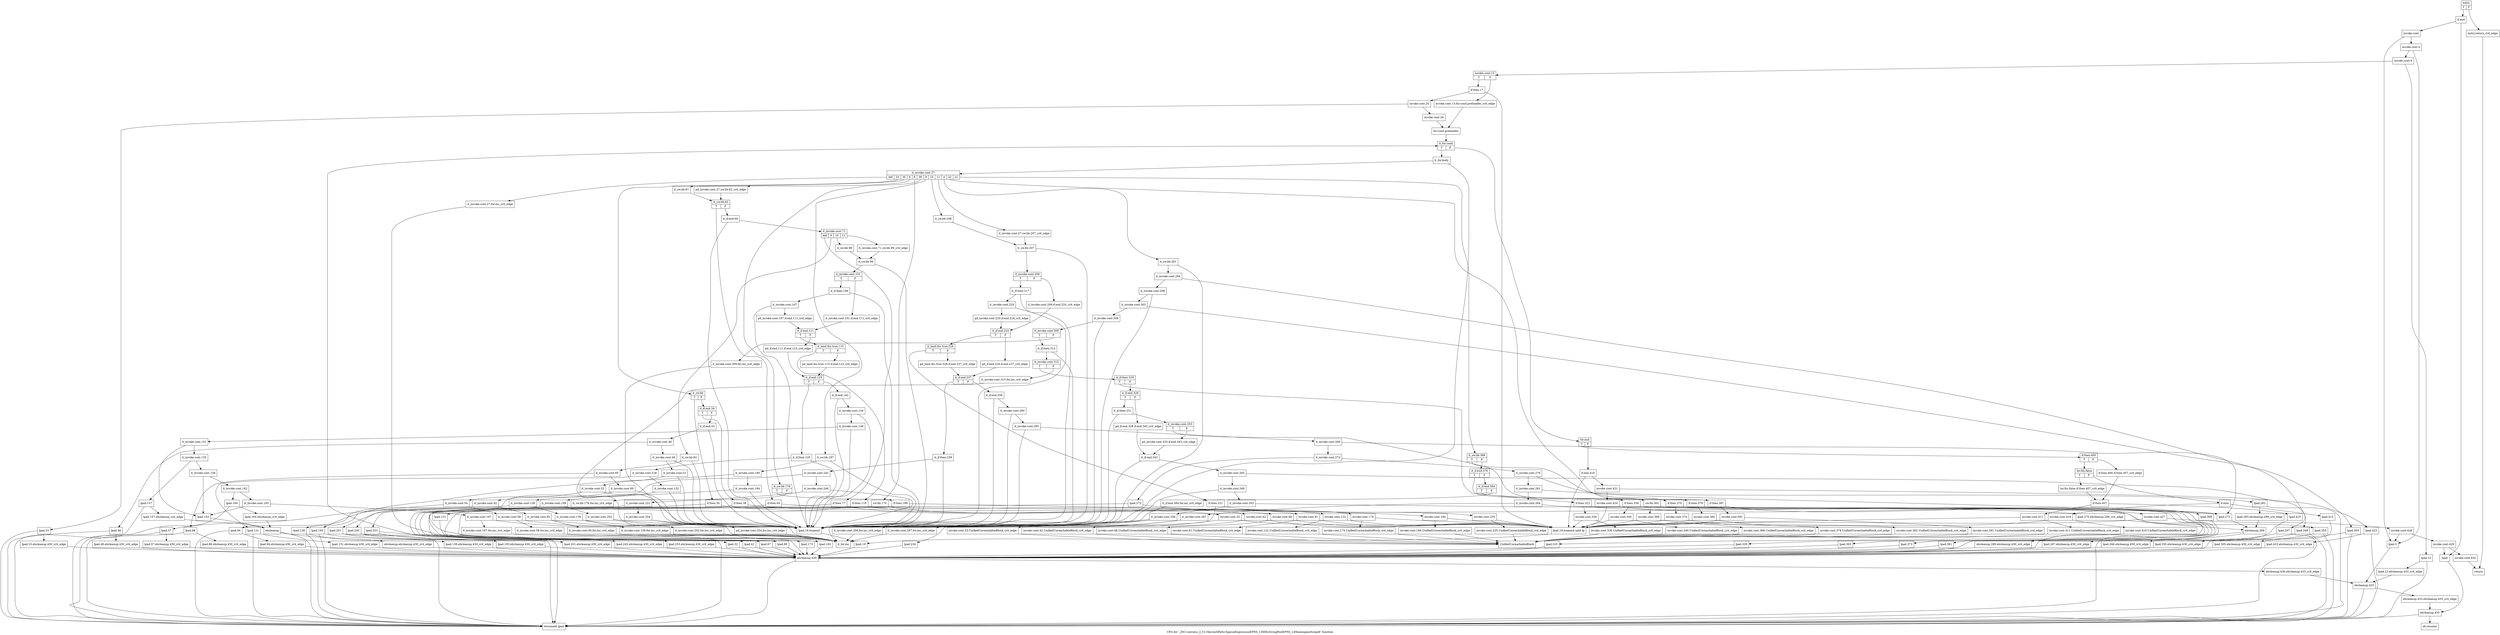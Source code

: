 digraph "CFG for '_ZN11xercesc_2_511XercesXPath15parseExpressionEPNS_13XMLStringPoolEPNS_14NamespaceScopeE' function" {
	label="CFG for '_ZN11xercesc_2_511XercesXPath15parseExpressionEPNS_13XMLStringPoolEPNS_14NamespaceScopeE' function";

	Node0x593aba0 [shape=record,label="{entry|{<s0>T|<s1>F}}"];
	Node0x593aba0:s0 -> Node0x593ac40;
	Node0x593aba0:s1 -> Node0x593abf0;
	Node0x593abf0 [shape=record,label="{entry.return_crit_edge}"];
	Node0x593abf0 -> Node0x593fbf0;
	Node0x593ac40 [shape=record,label="{if.end}"];
	Node0x593ac40 -> Node0x593ac90;
	Node0x593ac40 -> Node0x593af60;
	Node0x593ac90 [shape=record,label="{invoke.cont}"];
	Node0x593ac90 -> Node0x593ace0;
	Node0x593ac90 -> Node0x593afb0;
	Node0x593ace0 [shape=record,label="{invoke.cont.4}"];
	Node0x593ace0 -> Node0x593ad30;
	Node0x593ace0 -> Node0x593afb0;
	Node0x593ad30 [shape=record,label="{invoke.cont.9}"];
	Node0x593ad30 -> Node0x593ad80;
	Node0x593ad30 -> Node0x593b000;
	Node0x593ad80 [shape=record,label="{invoke.cont.13|{<s0>T|<s1>F}}"];
	Node0x593ad80:s0 -> Node0x593ae70;
	Node0x593ad80:s1 -> Node0x593add0;
	Node0x593add0 [shape=record,label="{invoke.cont.13.for.cond.preheader_crit_edge}"];
	Node0x593add0 -> Node0x593ae20;
	Node0x593ae20 [shape=record,label="{for.cond.preheader}"];
	Node0x593ae20 -> Node0x593b230;
	Node0x593ae70 [shape=record,label="{if.then.17}"];
	Node0x593ae70 -> Node0x593aec0;
	Node0x593ae70 -> Node0x593b0f0;
	Node0x593aec0 [shape=record,label="{invoke.cont.20}"];
	Node0x593aec0 -> Node0x593af10;
	Node0x593aec0 -> Node0x593b190;
	Node0x593af10 [shape=record,label="{invoke.cont.24}"];
	Node0x593af10 -> Node0x593ae20;
	Node0x593af60 [shape=record,label="{lpad}"];
	Node0x593af60 -> Node0x593fe20;
	Node0x593afb0 [shape=record,label="{lpad.3}"];
	Node0x593afb0 -> Node0x593fd80;
	Node0x593b000 [shape=record,label="{lpad.12}"];
	Node0x593b000 -> Node0x593b050;
	Node0x593b000 -> Node0x593fec0;
	Node0x593b050 [shape=record,label="{lpad.12.ehcleanup.433_crit_edge}"];
	Node0x593b050 -> Node0x593fd80;
	Node0x593b0a0 [shape=record,label="{lpad.19.loopexit}"];
	Node0x593b0a0 -> Node0x593b140;
	Node0x593b0f0 [shape=record,label="{lpad.19.loopexit.split-lp}"];
	Node0x593b0f0 -> Node0x593b140;
	Node0x593b140 [shape=record,label="{lpad.19}"];
	Node0x593b140 -> Node0x593fce0;
	Node0x593b190 [shape=record,label="{lpad.23}"];
	Node0x593b190 -> Node0x593b1e0;
	Node0x593b190 -> Node0x593fec0;
	Node0x593b1e0 [shape=record,label="{lpad.23.ehcleanup.430_crit_edge}"];
	Node0x593b1e0 -> Node0x593fce0;
	Node0x593b230 [shape=record,label="{it_for.cond|{<s0>T|<s1>F}}"];
	Node0x593b230:s0 -> Node0x593b280;
	Node0x593b230:s1 -> Node0x593f5b0;
	Node0x593b280 [shape=record,label="{it_for.body}"];
	Node0x593b280 -> Node0x593b2d0;
	Node0x593b280 -> Node0x593b0a0;
	Node0x593b2d0 [shape=record,label="{it_invoke.cont.27|{<s0>def|<s1>23|<s2>35|<s3>6|<s4>8|<s5>36|<s6>9|<s7>10|<s8>11|<s9>4|<s10>22|<s11>21}}"];
	Node0x593b2d0:s0 -> Node0x593b3c0;
	Node0x593b2d0:s1 -> Node0x593b410;
	Node0x593b2d0:s2 -> Node0x593baf0;
	Node0x593b2d0:s3 -> Node0x593b370;
	Node0x593b2d0:s4 -> Node0x593cf90;
	Node0x593b2d0:s5 -> Node0x593d0d0;
	Node0x593b2d0:s6 -> Node0x593d2b0;
	Node0x593b2d0:s7 -> Node0x593d5d0;
	Node0x593b2d0:s8 -> Node0x593b320;
	Node0x593b2d0:s9 -> Node0x593e340;
	Node0x593b2d0:s10 -> Node0x593ef20;
	Node0x593b2d0:s11 -> Node0x593f060;
	Node0x593b320 [shape=record,label="{it_invoke.cont.27.sw.bb.207_crit_edge}"];
	Node0x593b320 -> Node0x593d620;
	Node0x593b370 [shape=record,label="{pd_invoke.cont.27.sw.bb.62_crit_edge}"];
	Node0x593b370 -> Node0x593bb40;
	Node0x593b3c0 [shape=record,label="{it_invoke.cont.27.for.inc_crit_edge}"];
	Node0x593b3c0 -> Node0x593f560;
	Node0x593b410 [shape=record,label="{it_sw.bb|{<s0>T|<s1>F}}"];
	Node0x593b410:s0 -> Node0x593b460;
	Node0x593b410:s1 -> Node0x593b5a0;
	Node0x593b460 [shape=record,label="{if.then.30}"];
	Node0x593b460 -> Node0x593b4b0;
	Node0x593b460 -> Node0x593b550;
	Node0x593b4b0 [shape=record,label="{invoke.cont.33}"];
	Node0x593b4b0 -> Node0x593b500;
	Node0x593b4b0 -> Node0x593b0f0;
	Node0x593b500 [shape=record,label="{invoke.cont.33.UnifiedUnreachableBlock_crit_edge}"];
	Node0x593b500 -> Node0x593ff10;
	Node0x593b550 [shape=record,label="{lpad.32}"];
	Node0x593b550 -> Node0x593fce0;
	Node0x593b5a0 [shape=record,label="{it_if.end.34|{<s0>T|<s1>F}}"];
	Node0x593b5a0:s0 -> Node0x593b5f0;
	Node0x593b5a0:s1 -> Node0x593b730;
	Node0x593b5f0 [shape=record,label="{if.then.38}"];
	Node0x593b5f0 -> Node0x593b640;
	Node0x593b5f0 -> Node0x593b6e0;
	Node0x593b640 [shape=record,label="{invoke.cont.42}"];
	Node0x593b640 -> Node0x593b690;
	Node0x593b640 -> Node0x593b0f0;
	Node0x593b690 [shape=record,label="{invoke.cont.42.UnifiedUnreachableBlock_crit_edge}"];
	Node0x593b690 -> Node0x593ff10;
	Node0x593b6e0 [shape=record,label="{lpad.41}"];
	Node0x593b6e0 -> Node0x593fce0;
	Node0x593b730 [shape=record,label="{it_if.end.43}"];
	Node0x593b730 -> Node0x593b780;
	Node0x593b730 -> Node0x593b0a0;
	Node0x593b780 [shape=record,label="{it_invoke.cont.46}"];
	Node0x593b780 -> Node0x593b7d0;
	Node0x593b780 -> Node0x593b9b0;
	Node0x593b7d0 [shape=record,label="{it_invoke.cont.49}"];
	Node0x593b7d0 -> Node0x593b820;
	Node0x593b7d0 -> Node0x593b0a0;
	Node0x593b820 [shape=record,label="{it_invoke.cont.51}"];
	Node0x593b820 -> Node0x593b870;
	Node0x593b820 -> Node0x593b0a0;
	Node0x593b870 [shape=record,label="{it_invoke.cont.52}"];
	Node0x593b870 -> Node0x593b8c0;
	Node0x593b870 -> Node0x593b0a0;
	Node0x593b8c0 [shape=record,label="{it_invoke.cont.54}"];
	Node0x593b8c0 -> Node0x593b910;
	Node0x593b8c0 -> Node0x593ba50;
	Node0x593b910 [shape=record,label="{it_invoke.cont.58}"];
	Node0x593b910 -> Node0x593b960;
	Node0x593b910 -> Node0x593b0a0;
	Node0x593b960 [shape=record,label="{it_invoke.cont.58.for.inc_crit_edge}"];
	Node0x593b960 -> Node0x593f560;
	Node0x593b9b0 [shape=record,label="{lpad.48}"];
	Node0x593b9b0 -> Node0x593ba00;
	Node0x593b9b0 -> Node0x593fec0;
	Node0x593ba00 [shape=record,label="{lpad.48.ehcleanup.430_crit_edge}"];
	Node0x593ba00 -> Node0x593fce0;
	Node0x593ba50 [shape=record,label="{lpad.57}"];
	Node0x593ba50 -> Node0x593baa0;
	Node0x593ba50 -> Node0x593fec0;
	Node0x593baa0 [shape=record,label="{lpad.57.ehcleanup.430_crit_edge}"];
	Node0x593baa0 -> Node0x593fce0;
	Node0x593baf0 [shape=record,label="{it_sw.bb.61}"];
	Node0x593baf0 -> Node0x593bb40;
	Node0x593bb40 [shape=record,label="{it_sw.bb.62|{<s0>T|<s1>F}}"];
	Node0x593bb40:s0 -> Node0x593bb90;
	Node0x593bb40:s1 -> Node0x593bcd0;
	Node0x593bb90 [shape=record,label="{if.then.64}"];
	Node0x593bb90 -> Node0x593bbe0;
	Node0x593bb90 -> Node0x593bc80;
	Node0x593bbe0 [shape=record,label="{invoke.cont.68}"];
	Node0x593bbe0 -> Node0x593bc30;
	Node0x593bbe0 -> Node0x593b0f0;
	Node0x593bc30 [shape=record,label="{invoke.cont.68.UnifiedUnreachableBlock_crit_edge}"];
	Node0x593bc30 -> Node0x593ff10;
	Node0x593bc80 [shape=record,label="{lpad.67}"];
	Node0x593bc80 -> Node0x593fce0;
	Node0x593bcd0 [shape=record,label="{it_if.end.69}"];
	Node0x593bcd0 -> Node0x593bd20;
	Node0x593bcd0 -> Node0x593b0a0;
	Node0x593bd20 [shape=record,label="{it_invoke.cont.71|{<s0>def|<s1>9|<s2>10|<s3>11}}"];
	Node0x593bd20:s0 -> Node0x593bdc0;
	Node0x593bd20:s1 -> Node0x593bf00;
	Node0x593bd20:s2 -> Node0x593c220;
	Node0x593bd20:s3 -> Node0x593bd70;
	Node0x593bd70 [shape=record,label="{it_invoke.cont.71.sw.bb.99_crit_edge}"];
	Node0x593bd70 -> Node0x593c270;
	Node0x593bdc0 [shape=record,label="{if.then.77}"];
	Node0x593bdc0 -> Node0x593be10;
	Node0x593bdc0 -> Node0x593beb0;
	Node0x593be10 [shape=record,label="{invoke.cont.81}"];
	Node0x593be10 -> Node0x593be60;
	Node0x593be10 -> Node0x593b0f0;
	Node0x593be60 [shape=record,label="{invoke.cont.81.UnifiedUnreachableBlock_crit_edge}"];
	Node0x593be60 -> Node0x593ff10;
	Node0x593beb0 [shape=record,label="{lpad.80}"];
	Node0x593beb0 -> Node0x593fce0;
	Node0x593bf00 [shape=record,label="{it_sw.bb.83}"];
	Node0x593bf00 -> Node0x593bf50;
	Node0x593bf00 -> Node0x593b0a0;
	Node0x593bf50 [shape=record,label="{it_invoke.cont.85}"];
	Node0x593bf50 -> Node0x593bfa0;
	Node0x593bf50 -> Node0x593c0e0;
	Node0x593bfa0 [shape=record,label="{it_invoke.cont.89}"];
	Node0x593bfa0 -> Node0x593bff0;
	Node0x593bfa0 -> Node0x593b0a0;
	Node0x593bff0 [shape=record,label="{it_invoke.cont.92}"];
	Node0x593bff0 -> Node0x593c040;
	Node0x593bff0 -> Node0x593c180;
	Node0x593c040 [shape=record,label="{it_invoke.cont.95}"];
	Node0x593c040 -> Node0x593c090;
	Node0x593c040 -> Node0x593b0a0;
	Node0x593c090 [shape=record,label="{it_invoke.cont.95.for.inc_crit_edge}"];
	Node0x593c090 -> Node0x593f560;
	Node0x593c0e0 [shape=record,label="{lpad.88}"];
	Node0x593c0e0 -> Node0x593c130;
	Node0x593c0e0 -> Node0x593fec0;
	Node0x593c130 [shape=record,label="{lpad.88.ehcleanup.430_crit_edge}"];
	Node0x593c130 -> Node0x593fce0;
	Node0x593c180 [shape=record,label="{lpad.94}"];
	Node0x593c180 -> Node0x593c1d0;
	Node0x593c180 -> Node0x593fec0;
	Node0x593c1d0 [shape=record,label="{lpad.94.ehcleanup.430_crit_edge}"];
	Node0x593c1d0 -> Node0x593fce0;
	Node0x593c220 [shape=record,label="{it_sw.bb.98}"];
	Node0x593c220 -> Node0x593c270;
	Node0x593c270 [shape=record,label="{it_sw.bb.99}"];
	Node0x593c270 -> Node0x593c2c0;
	Node0x593c270 -> Node0x593b0a0;
	Node0x593c2c0 [shape=record,label="{it_invoke.cont.101|{<s0>T|<s1>F}}"];
	Node0x593c2c0:s0 -> Node0x593c360;
	Node0x593c2c0:s1 -> Node0x593c310;
	Node0x593c310 [shape=record,label="{it_invoke.cont.101.if.end.111_crit_edge}"];
	Node0x593c310 -> Node0x593c450;
	Node0x593c360 [shape=record,label="{it_if.then.106}"];
	Node0x593c360 -> Node0x593c3b0;
	Node0x593c360 -> Node0x593b0a0;
	Node0x593c3b0 [shape=record,label="{it_invoke.cont.107}"];
	Node0x593c3b0 -> Node0x593c400;
	Node0x593c3b0 -> Node0x593b0a0;
	Node0x593c400 [shape=record,label="{pd_invoke.cont.107.if.end.111_crit_edge}"];
	Node0x593c400 -> Node0x593c450;
	Node0x593c450 [shape=record,label="{it_if.end.111|{<s0>T|<s1>F}}"];
	Node0x593c450:s0 -> Node0x593c4f0;
	Node0x593c450:s1 -> Node0x593c4a0;
	Node0x593c4a0 [shape=record,label="{pd_if.end.111.if.end.123_crit_edge}"];
	Node0x593c4a0 -> Node0x593c6d0;
	Node0x593c4f0 [shape=record,label="{it_land.lhs.true.115|{<s0>T|<s1>F}}"];
	Node0x593c4f0:s0 -> Node0x593c590;
	Node0x593c4f0:s1 -> Node0x593c540;
	Node0x593c540 [shape=record,label="{pd_land.lhs.true.115.if.end.123_crit_edge}"];
	Node0x593c540 -> Node0x593c6d0;
	Node0x593c590 [shape=record,label="{if.then.118}"];
	Node0x593c590 -> Node0x593c5e0;
	Node0x593c590 -> Node0x593c680;
	Node0x593c5e0 [shape=record,label="{invoke.cont.122}"];
	Node0x593c5e0 -> Node0x593c630;
	Node0x593c5e0 -> Node0x593b0f0;
	Node0x593c630 [shape=record,label="{invoke.cont.122.UnifiedUnreachableBlock_crit_edge}"];
	Node0x593c630 -> Node0x593ff10;
	Node0x593c680 [shape=record,label="{lpad.121}"];
	Node0x593c680 -> Node0x593fce0;
	Node0x593c6d0 [shape=record,label="{it_if.end.123|{<s0>T|<s1>F}}"];
	Node0x593c6d0:s0 -> Node0x593c720;
	Node0x593c6d0:s1 -> Node0x593ca40;
	Node0x593c720 [shape=record,label="{it_if.then.125}"];
	Node0x593c720 -> Node0x593c770;
	Node0x593c720 -> Node0x593b0a0;
	Node0x593c770 [shape=record,label="{it_invoke.cont.128}"];
	Node0x593c770 -> Node0x593c7c0;
	Node0x593c770 -> Node0x593c900;
	Node0x593c7c0 [shape=record,label="{it_invoke.cont.132}"];
	Node0x593c7c0 -> Node0x593c810;
	Node0x593c7c0 -> Node0x593b0a0;
	Node0x593c810 [shape=record,label="{it_invoke.cont.136}"];
	Node0x593c810 -> Node0x593c860;
	Node0x593c810 -> Node0x593c9a0;
	Node0x593c860 [shape=record,label="{it_invoke.cont.139}"];
	Node0x593c860 -> Node0x593c8b0;
	Node0x593c860 -> Node0x593b0a0;
	Node0x593c8b0 [shape=record,label="{it_invoke.cont.139.for.inc_crit_edge}"];
	Node0x593c8b0 -> Node0x593f560;
	Node0x593c900 [shape=record,label="{lpad.131}"];
	Node0x593c900 -> Node0x593c950;
	Node0x593c900 -> Node0x593fec0;
	Node0x593c950 [shape=record,label="{lpad.131.ehcleanup.430_crit_edge}"];
	Node0x593c950 -> Node0x593fce0;
	Node0x593c9a0 [shape=record,label="{lpad.138}"];
	Node0x593c9a0 -> Node0x593c9f0;
	Node0x593c9a0 -> Node0x593fec0;
	Node0x593c9f0 [shape=record,label="{lpad.138.ehcleanup.430_crit_edge}"];
	Node0x593c9f0 -> Node0x593fce0;
	Node0x593ca40 [shape=record,label="{it_if.end.142}"];
	Node0x593ca40 -> Node0x593ca90;
	Node0x593ca40 -> Node0x593b0a0;
	Node0x593ca90 [shape=record,label="{it_invoke.cont.144}"];
	Node0x593ca90 -> Node0x593cae0;
	Node0x593ca90 -> Node0x593b0a0;
	Node0x593cae0 [shape=record,label="{it_invoke.cont.148}"];
	Node0x593cae0 -> Node0x593cb30;
	Node0x593cae0 -> Node0x593b0a0;
	Node0x593cb30 [shape=record,label="{it_invoke.cont.151}"];
	Node0x593cb30 -> Node0x593cb80;
	Node0x593cb30 -> Node0x593cd60;
	Node0x593cb80 [shape=record,label="{it_invoke.cont.155}"];
	Node0x593cb80 -> Node0x593cbd0;
	Node0x593cb80 -> Node0x593cdb0;
	Node0x593cbd0 [shape=record,label="{it_invoke.cont.158}"];
	Node0x593cbd0 -> Node0x593cc20;
	Node0x593cbd0 -> Node0x593cd60;
	Node0x593cc20 [shape=record,label="{it_invoke.cont.162}"];
	Node0x593cc20 -> Node0x593cc70;
	Node0x593cc20 -> Node0x593ce50;
	Node0x593cc70 [shape=record,label="{it_invoke.cont.165}"];
	Node0x593cc70 -> Node0x593ccc0;
	Node0x593cc70 -> Node0x593cd60;
	Node0x593ccc0 [shape=record,label="{it_invoke.cont.167}"];
	Node0x593ccc0 -> Node0x593cd10;
	Node0x593ccc0 -> Node0x593b0a0;
	Node0x593cd10 [shape=record,label="{it_invoke.cont.167.for.inc_crit_edge}"];
	Node0x593cd10 -> Node0x593f560;
	Node0x593cd60 [shape=record,label="{lpad.154}"];
	Node0x593cd60 -> Node0x593cef0;
	Node0x593cdb0 [shape=record,label="{lpad.157}"];
	Node0x593cdb0 -> Node0x593ce00;
	Node0x593cdb0 -> Node0x593fec0;
	Node0x593ce00 [shape=record,label="{lpad.157.ehcleanup_crit_edge}"];
	Node0x593ce00 -> Node0x593cef0;
	Node0x593ce50 [shape=record,label="{lpad.164}"];
	Node0x593ce50 -> Node0x593cea0;
	Node0x593ce50 -> Node0x593fec0;
	Node0x593cea0 [shape=record,label="{lpad.164.ehcleanup_crit_edge}"];
	Node0x593cea0 -> Node0x593cef0;
	Node0x593cef0 [shape=record,label="{ehcleanup}"];
	Node0x593cef0 -> Node0x593cf40;
	Node0x593cef0 -> Node0x593fec0;
	Node0x593cf40 [shape=record,label="{ehcleanup.ehcleanup.430_crit_edge}"];
	Node0x593cf40 -> Node0x593fce0;
	Node0x593cf90 [shape=record,label="{sw.bb.170}"];
	Node0x593cf90 -> Node0x593cfe0;
	Node0x593cf90 -> Node0x593d080;
	Node0x593cfe0 [shape=record,label="{invoke.cont.174}"];
	Node0x593cfe0 -> Node0x593d030;
	Node0x593cfe0 -> Node0x593b0f0;
	Node0x593d030 [shape=record,label="{invoke.cont.174.UnifiedUnreachableBlock_crit_edge}"];
	Node0x593d030 -> Node0x593ff10;
	Node0x593d080 [shape=record,label="{lpad.173}"];
	Node0x593d080 -> Node0x593fce0;
	Node0x593d0d0 [shape=record,label="{it_sw.bb.176|{<s0>T|<s1>F}}"];
	Node0x593d0d0:s0 -> Node0x593d170;
	Node0x593d0d0:s1 -> Node0x593d120;
	Node0x593d120 [shape=record,label="{it_sw.bb.176.for.inc_crit_edge}"];
	Node0x593d120 -> Node0x593f560;
	Node0x593d170 [shape=record,label="{if.then.180}"];
	Node0x593d170 -> Node0x593d1c0;
	Node0x593d170 -> Node0x593d260;
	Node0x593d1c0 [shape=record,label="{invoke.cont.184}"];
	Node0x593d1c0 -> Node0x593d210;
	Node0x593d1c0 -> Node0x593b0f0;
	Node0x593d210 [shape=record,label="{invoke.cont.184.UnifiedUnreachableBlock_crit_edge}"];
	Node0x593d210 -> Node0x593ff10;
	Node0x593d260 [shape=record,label="{lpad.183}"];
	Node0x593d260 -> Node0x593fce0;
	Node0x593d2b0 [shape=record,label="{it_sw.bb.187}"];
	Node0x593d2b0 -> Node0x593d300;
	Node0x593d2b0 -> Node0x593b0a0;
	Node0x593d300 [shape=record,label="{it_invoke.cont.190}"];
	Node0x593d300 -> Node0x593d350;
	Node0x593d300 -> Node0x593d490;
	Node0x593d350 [shape=record,label="{it_invoke.cont.194}"];
	Node0x593d350 -> Node0x593d3a0;
	Node0x593d350 -> Node0x593b0a0;
	Node0x593d3a0 [shape=record,label="{it_invoke.cont.199}"];
	Node0x593d3a0 -> Node0x593d3f0;
	Node0x593d3a0 -> Node0x593d530;
	Node0x593d3f0 [shape=record,label="{it_invoke.cont.202}"];
	Node0x593d3f0 -> Node0x593d440;
	Node0x593d3f0 -> Node0x593b0a0;
	Node0x593d440 [shape=record,label="{it_invoke.cont.202.for.inc_crit_edge}"];
	Node0x593d440 -> Node0x593f560;
	Node0x593d490 [shape=record,label="{lpad.193}"];
	Node0x593d490 -> Node0x593d4e0;
	Node0x593d490 -> Node0x593fec0;
	Node0x593d4e0 [shape=record,label="{lpad.193.ehcleanup.430_crit_edge}"];
	Node0x593d4e0 -> Node0x593fce0;
	Node0x593d530 [shape=record,label="{lpad.201}"];
	Node0x593d530 -> Node0x593d580;
	Node0x593d530 -> Node0x593fec0;
	Node0x593d580 [shape=record,label="{lpad.201.ehcleanup.430_crit_edge}"];
	Node0x593d580 -> Node0x593fce0;
	Node0x593d5d0 [shape=record,label="{it_sw.bb.206}"];
	Node0x593d5d0 -> Node0x593d620;
	Node0x593d620 [shape=record,label="{it_sw.bb.207}"];
	Node0x593d620 -> Node0x593d670;
	Node0x593d620 -> Node0x593b0a0;
	Node0x593d670 [shape=record,label="{it_invoke.cont.209|{<s0>T|<s1>F}}"];
	Node0x593d670:s0 -> Node0x593d710;
	Node0x593d670:s1 -> Node0x593d6c0;
	Node0x593d6c0 [shape=record,label="{it_invoke.cont.209.if.end.224_crit_edge}"];
	Node0x593d6c0 -> Node0x593d800;
	Node0x593d710 [shape=record,label="{it_if.then.217}"];
	Node0x593d710 -> Node0x593d760;
	Node0x593d710 -> Node0x593b0a0;
	Node0x593d760 [shape=record,label="{it_invoke.cont.220}"];
	Node0x593d760 -> Node0x593d7b0;
	Node0x593d760 -> Node0x593b0a0;
	Node0x593d7b0 [shape=record,label="{pd_invoke.cont.220.if.end.224_crit_edge}"];
	Node0x593d7b0 -> Node0x593d800;
	Node0x593d800 [shape=record,label="{it_if.end.224|{<s0>T|<s1>F}}"];
	Node0x593d800:s0 -> Node0x593d8a0;
	Node0x593d800:s1 -> Node0x593d850;
	Node0x593d850 [shape=record,label="{pd_if.end.224.if.end.237_crit_edge}"];
	Node0x593d850 -> Node0x593da80;
	Node0x593d8a0 [shape=record,label="{it_land.lhs.true.228|{<s0>T|<s1>F}}"];
	Node0x593d8a0:s0 -> Node0x593d940;
	Node0x593d8a0:s1 -> Node0x593d8f0;
	Node0x593d8f0 [shape=record,label="{pd_land.lhs.true.228.if.end.237_crit_edge}"];
	Node0x593d8f0 -> Node0x593da80;
	Node0x593d940 [shape=record,label="{if.then.231}"];
	Node0x593d940 -> Node0x593d990;
	Node0x593d940 -> Node0x593da30;
	Node0x593d990 [shape=record,label="{invoke.cont.235}"];
	Node0x593d990 -> Node0x593d9e0;
	Node0x593d990 -> Node0x593b0f0;
	Node0x593d9e0 [shape=record,label="{invoke.cont.235.UnifiedUnreachableBlock_crit_edge}"];
	Node0x593d9e0 -> Node0x593ff10;
	Node0x593da30 [shape=record,label="{lpad.234}"];
	Node0x593da30 -> Node0x593fce0;
	Node0x593da80 [shape=record,label="{it_if.end.237|{<s0>T|<s1>F}}"];
	Node0x593da80:s0 -> Node0x593dad0;
	Node0x593da80:s1 -> Node0x593ddf0;
	Node0x593dad0 [shape=record,label="{it_if.then.239}"];
	Node0x593dad0 -> Node0x593db20;
	Node0x593dad0 -> Node0x593b0a0;
	Node0x593db20 [shape=record,label="{it_invoke.cont.242}"];
	Node0x593db20 -> Node0x593db70;
	Node0x593db20 -> Node0x593dcb0;
	Node0x593db70 [shape=record,label="{it_invoke.cont.246}"];
	Node0x593db70 -> Node0x593dbc0;
	Node0x593db70 -> Node0x593b0a0;
	Node0x593dbc0 [shape=record,label="{it_invoke.cont.251}"];
	Node0x593dbc0 -> Node0x593dc10;
	Node0x593dbc0 -> Node0x593dd50;
	Node0x593dc10 [shape=record,label="{it_invoke.cont.254}"];
	Node0x593dc10 -> Node0x593dc60;
	Node0x593dc10 -> Node0x593b0a0;
	Node0x593dc60 [shape=record,label="{pd_invoke.cont.254.for.inc_crit_edge}"];
	Node0x593dc60 -> Node0x593f560;
	Node0x593dcb0 [shape=record,label="{lpad.245}"];
	Node0x593dcb0 -> Node0x593dd00;
	Node0x593dcb0 -> Node0x593fec0;
	Node0x593dd00 [shape=record,label="{lpad.245.ehcleanup.430_crit_edge}"];
	Node0x593dd00 -> Node0x593fce0;
	Node0x593dd50 [shape=record,label="{lpad.253}"];
	Node0x593dd50 -> Node0x593dda0;
	Node0x593dd50 -> Node0x593fec0;
	Node0x593dda0 [shape=record,label="{lpad.253.ehcleanup.430_crit_edge}"];
	Node0x593dda0 -> Node0x593fce0;
	Node0x593ddf0 [shape=record,label="{it_if.end.258}"];
	Node0x593ddf0 -> Node0x593de40;
	Node0x593ddf0 -> Node0x593b0a0;
	Node0x593de40 [shape=record,label="{it_invoke.cont.260}"];
	Node0x593de40 -> Node0x593de90;
	Node0x593de40 -> Node0x593b0a0;
	Node0x593de90 [shape=record,label="{it_invoke.cont.265}"];
	Node0x593de90 -> Node0x593dee0;
	Node0x593de90 -> Node0x593b0a0;
	Node0x593dee0 [shape=record,label="{it_invoke.cont.269}"];
	Node0x593dee0 -> Node0x593df30;
	Node0x593dee0 -> Node0x593e110;
	Node0x593df30 [shape=record,label="{it_invoke.cont.273}"];
	Node0x593df30 -> Node0x593df80;
	Node0x593df30 -> Node0x593e160;
	Node0x593df80 [shape=record,label="{it_invoke.cont.276}"];
	Node0x593df80 -> Node0x593dfd0;
	Node0x593df80 -> Node0x593e110;
	Node0x593dfd0 [shape=record,label="{it_invoke.cont.281}"];
	Node0x593dfd0 -> Node0x593e020;
	Node0x593dfd0 -> Node0x593e200;
	Node0x593e020 [shape=record,label="{it_invoke.cont.284}"];
	Node0x593e020 -> Node0x593e070;
	Node0x593e020 -> Node0x593e110;
	Node0x593e070 [shape=record,label="{it_invoke.cont.287}"];
	Node0x593e070 -> Node0x593e0c0;
	Node0x593e070 -> Node0x593b0a0;
	Node0x593e0c0 [shape=record,label="{it_invoke.cont.287.for.inc_crit_edge}"];
	Node0x593e0c0 -> Node0x593f560;
	Node0x593e110 [shape=record,label="{lpad.272}"];
	Node0x593e110 -> Node0x593e2a0;
	Node0x593e160 [shape=record,label="{lpad.275}"];
	Node0x593e160 -> Node0x593e1b0;
	Node0x593e160 -> Node0x593fec0;
	Node0x593e1b0 [shape=record,label="{lpad.275.ehcleanup.289_crit_edge}"];
	Node0x593e1b0 -> Node0x593e2a0;
	Node0x593e200 [shape=record,label="{lpad.283}"];
	Node0x593e200 -> Node0x593e250;
	Node0x593e200 -> Node0x593fec0;
	Node0x593e250 [shape=record,label="{lpad.283.ehcleanup.289_crit_edge}"];
	Node0x593e250 -> Node0x593e2a0;
	Node0x593e2a0 [shape=record,label="{ehcleanup.289}"];
	Node0x593e2a0 -> Node0x593e2f0;
	Node0x593e2a0 -> Node0x593fec0;
	Node0x593e2f0 [shape=record,label="{ehcleanup.289.ehcleanup.430_crit_edge}"];
	Node0x593e2f0 -> Node0x593fce0;
	Node0x593e340 [shape=record,label="{it_sw.bb.291}"];
	Node0x593e340 -> Node0x593e390;
	Node0x593e340 -> Node0x593b0a0;
	Node0x593e390 [shape=record,label="{it_invoke.cont.294}"];
	Node0x593e390 -> Node0x593e3e0;
	Node0x593e390 -> Node0x593e7a0;
	Node0x593e3e0 [shape=record,label="{it_invoke.cont.298}"];
	Node0x593e3e0 -> Node0x593e430;
	Node0x593e3e0 -> Node0x593b0a0;
	Node0x593e430 [shape=record,label="{it_invoke.cont.303}"];
	Node0x593e430 -> Node0x593e480;
	Node0x593e430 -> Node0x593e840;
	Node0x593e480 [shape=record,label="{it_invoke.cont.306}"];
	Node0x593e480 -> Node0x593e4d0;
	Node0x593e480 -> Node0x593b0a0;
	Node0x593e4d0 [shape=record,label="{it_invoke.cont.309|{<s0>T|<s1>F}}"];
	Node0x593e4d0:s0 -> Node0x593e570;
	Node0x593e4d0:s1 -> Node0x593e520;
	Node0x593e520 [shape=record,label="{it_invoke.cont.309.for.inc_crit_edge}"];
	Node0x593e520 -> Node0x593f560;
	Node0x593e570 [shape=record,label="{it_if.then.313}"];
	Node0x593e570 -> Node0x593e5c0;
	Node0x593e570 -> Node0x593b0a0;
	Node0x593e5c0 [shape=record,label="{it_invoke.cont.315|{<s0>T|<s1>F}}"];
	Node0x593e5c0:s0 -> Node0x593e660;
	Node0x593e5c0:s1 -> Node0x593e610;
	Node0x593e610 [shape=record,label="{it_invoke.cont.315.for.inc_crit_edge}"];
	Node0x593e610 -> Node0x593f560;
	Node0x593e660 [shape=record,label="{it_if.then.318|{<s0>T|<s1>F}}"];
	Node0x593e660:s0 -> Node0x593e6b0;
	Node0x593e660:s1 -> Node0x593e930;
	Node0x593e6b0 [shape=record,label="{if.then.322}"];
	Node0x593e6b0 -> Node0x593e700;
	Node0x593e6b0 -> Node0x593e8e0;
	Node0x593e700 [shape=record,label="{invoke.cont.326}"];
	Node0x593e700 -> Node0x593e750;
	Node0x593e700 -> Node0x593b0f0;
	Node0x593e750 [shape=record,label="{invoke.cont.326.UnifiedUnreachableBlock_crit_edge}"];
	Node0x593e750 -> Node0x593ff10;
	Node0x593e7a0 [shape=record,label="{lpad.297}"];
	Node0x593e7a0 -> Node0x593e7f0;
	Node0x593e7a0 -> Node0x593fec0;
	Node0x593e7f0 [shape=record,label="{lpad.297.ehcleanup.430_crit_edge}"];
	Node0x593e7f0 -> Node0x593fce0;
	Node0x593e840 [shape=record,label="{lpad.305}"];
	Node0x593e840 -> Node0x593e890;
	Node0x593e840 -> Node0x593fec0;
	Node0x593e890 [shape=record,label="{lpad.305.ehcleanup.430_crit_edge}"];
	Node0x593e890 -> Node0x593fce0;
	Node0x593e8e0 [shape=record,label="{lpad.325}"];
	Node0x593e8e0 -> Node0x593fce0;
	Node0x593e930 [shape=record,label="{it_if.end.328|{<s0>T|<s1>F}}"];
	Node0x593e930:s0 -> Node0x593e9d0;
	Node0x593e930:s1 -> Node0x593e980;
	Node0x593e980 [shape=record,label="{pd_if.end.328.if.end.343_crit_edge}"];
	Node0x593e980 -> Node0x593ec00;
	Node0x593e9d0 [shape=record,label="{it_if.then.331}"];
	Node0x593e9d0 -> Node0x593ea20;
	Node0x593e9d0 -> Node0x593b0a0;
	Node0x593ea20 [shape=record,label="{it_invoke.cont.333|{<s0>T|<s1>F}}"];
	Node0x593ea20:s0 -> Node0x593eac0;
	Node0x593ea20:s1 -> Node0x593ea70;
	Node0x593ea70 [shape=record,label="{pd_invoke.cont.333.if.end.343_crit_edge}"];
	Node0x593ea70 -> Node0x593ec00;
	Node0x593eac0 [shape=record,label="{if.then.336}"];
	Node0x593eac0 -> Node0x593eb10;
	Node0x593eac0 -> Node0x593ebb0;
	Node0x593eb10 [shape=record,label="{invoke.cont.340}"];
	Node0x593eb10 -> Node0x593eb60;
	Node0x593eb10 -> Node0x593b0f0;
	Node0x593eb60 [shape=record,label="{invoke.cont.340.UnifiedUnreachableBlock_crit_edge}"];
	Node0x593eb60 -> Node0x593ff10;
	Node0x593ebb0 [shape=record,label="{lpad.339}"];
	Node0x593ebb0 -> Node0x593fce0;
	Node0x593ec00 [shape=record,label="{it_if.end.343}"];
	Node0x593ec00 -> Node0x593ec50;
	Node0x593ec00 -> Node0x593b0a0;
	Node0x593ec50 [shape=record,label="{it_invoke.cont.345}"];
	Node0x593ec50 -> Node0x593eca0;
	Node0x593ec50 -> Node0x593ede0;
	Node0x593eca0 [shape=record,label="{it_invoke.cont.349}"];
	Node0x593eca0 -> Node0x593ecf0;
	Node0x593eca0 -> Node0x593b0a0;
	Node0x593ecf0 [shape=record,label="{it_invoke.cont.353}"];
	Node0x593ecf0 -> Node0x593ed40;
	Node0x593ecf0 -> Node0x593ee80;
	Node0x593ed40 [shape=record,label="{it_invoke.cont.356}"];
	Node0x593ed40 -> Node0x593ed90;
	Node0x593ed40 -> Node0x593b0a0;
	Node0x593ed90 [shape=record,label="{it_invoke.cont.356.for.inc_crit_edge}"];
	Node0x593ed90 -> Node0x593f560;
	Node0x593ede0 [shape=record,label="{lpad.348}"];
	Node0x593ede0 -> Node0x593ee30;
	Node0x593ede0 -> Node0x593fec0;
	Node0x593ee30 [shape=record,label="{lpad.348.ehcleanup.430_crit_edge}"];
	Node0x593ee30 -> Node0x593fce0;
	Node0x593ee80 [shape=record,label="{lpad.355}"];
	Node0x593ee80 -> Node0x593eed0;
	Node0x593ee80 -> Node0x593fec0;
	Node0x593eed0 [shape=record,label="{lpad.355.ehcleanup.430_crit_edge}"];
	Node0x593eed0 -> Node0x593fce0;
	Node0x593ef20 [shape=record,label="{sw.bb.362}"];
	Node0x593ef20 -> Node0x593ef70;
	Node0x593ef20 -> Node0x593f010;
	Node0x593ef70 [shape=record,label="{invoke.cont.366}"];
	Node0x593ef70 -> Node0x593efc0;
	Node0x593ef70 -> Node0x593b0f0;
	Node0x593efc0 [shape=record,label="{invoke.cont.366.UnifiedUnreachableBlock_crit_edge}"];
	Node0x593efc0 -> Node0x593ff10;
	Node0x593f010 [shape=record,label="{lpad.365}"];
	Node0x593f010 -> Node0x593fce0;
	Node0x593f060 [shape=record,label="{it_sw.bb.368|{<s0>T|<s1>F}}"];
	Node0x593f060:s0 -> Node0x593f0b0;
	Node0x593f060:s1 -> Node0x593f1f0;
	Node0x593f0b0 [shape=record,label="{if.then.370}"];
	Node0x593f0b0 -> Node0x593f100;
	Node0x593f0b0 -> Node0x593f1a0;
	Node0x593f100 [shape=record,label="{invoke.cont.374}"];
	Node0x593f100 -> Node0x593f150;
	Node0x593f100 -> Node0x593b0f0;
	Node0x593f150 [shape=record,label="{invoke.cont.374.UnifiedUnreachableBlock_crit_edge}"];
	Node0x593f150 -> Node0x593ff10;
	Node0x593f1a0 [shape=record,label="{lpad.373}"];
	Node0x593f1a0 -> Node0x593fce0;
	Node0x593f1f0 [shape=record,label="{it_if.end.376|{<s0>T|<s1>F}}"];
	Node0x593f1f0:s0 -> Node0x593f240;
	Node0x593f1f0:s1 -> Node0x593f380;
	Node0x593f240 [shape=record,label="{if.then.378}"];
	Node0x593f240 -> Node0x593f290;
	Node0x593f240 -> Node0x593f330;
	Node0x593f290 [shape=record,label="{invoke.cont.382}"];
	Node0x593f290 -> Node0x593f2e0;
	Node0x593f290 -> Node0x593b0f0;
	Node0x593f2e0 [shape=record,label="{invoke.cont.382.UnifiedUnreachableBlock_crit_edge}"];
	Node0x593f2e0 -> Node0x593ff10;
	Node0x593f330 [shape=record,label="{lpad.381}"];
	Node0x593f330 -> Node0x593fce0;
	Node0x593f380 [shape=record,label="{it_if.end.384|{<s0>T|<s1>F}}"];
	Node0x593f380:s0 -> Node0x593f420;
	Node0x593f380:s1 -> Node0x593f3d0;
	Node0x593f3d0 [shape=record,label="{it_if.end.384.for.inc_crit_edge}"];
	Node0x593f3d0 -> Node0x593f560;
	Node0x593f420 [shape=record,label="{if.then.387}"];
	Node0x593f420 -> Node0x593f470;
	Node0x593f420 -> Node0x593f510;
	Node0x593f470 [shape=record,label="{invoke.cont.391}"];
	Node0x593f470 -> Node0x593f4c0;
	Node0x593f470 -> Node0x593b0f0;
	Node0x593f4c0 [shape=record,label="{invoke.cont.391.UnifiedUnreachableBlock_crit_edge}"];
	Node0x593f4c0 -> Node0x593ff10;
	Node0x593f510 [shape=record,label="{lpad.390}"];
	Node0x593f510 -> Node0x593fce0;
	Node0x593f560 [shape=record,label="{it_for.inc}"];
	Node0x593f560 -> Node0x593b230;
	Node0x593f5b0 [shape=record,label="{for.end|{<s0>T|<s1>F}}"];
	Node0x593f5b0:s0 -> Node0x593f600;
	Node0x593f5b0:s1 -> Node0x593f9c0;
	Node0x593f600 [shape=record,label="{if.then.400|{<s0>T|<s1>F}}"];
	Node0x593f600:s0 -> Node0x593f6a0;
	Node0x593f600:s1 -> Node0x593f650;
	Node0x593f650 [shape=record,label="{if.then.400.if.then.407_crit_edge}"];
	Node0x593f650 -> Node0x593f740;
	Node0x593f6a0 [shape=record,label="{lor.lhs.false|{<s0>T|<s1>F}}"];
	Node0x593f6a0:s0 -> Node0x593f6f0;
	Node0x593f6a0:s1 -> Node0x593f880;
	Node0x593f6f0 [shape=record,label="{lor.lhs.false.if.then.407_crit_edge}"];
	Node0x593f6f0 -> Node0x593f740;
	Node0x593f740 [shape=record,label="{if.then.407}"];
	Node0x593f740 -> Node0x593f790;
	Node0x593f740 -> Node0x593f830;
	Node0x593f790 [shape=record,label="{invoke.cont.411}"];
	Node0x593f790 -> Node0x593f7e0;
	Node0x593f790 -> Node0x593b0f0;
	Node0x593f7e0 [shape=record,label="{invoke.cont.411.UnifiedUnreachableBlock_crit_edge}"];
	Node0x593f7e0 -> Node0x593ff10;
	Node0x593f830 [shape=record,label="{lpad.410}"];
	Node0x593f830 -> Node0x593fce0;
	Node0x593f880 [shape=record,label="{if.else}"];
	Node0x593f880 -> Node0x593f8d0;
	Node0x593f880 -> Node0x593f970;
	Node0x593f8d0 [shape=record,label="{invoke.cont.416}"];
	Node0x593f8d0 -> Node0x593f920;
	Node0x593f8d0 -> Node0x593b0f0;
	Node0x593f920 [shape=record,label="{invoke.cont.416.UnifiedUnreachableBlock_crit_edge}"];
	Node0x593f920 -> Node0x593ff10;
	Node0x593f970 [shape=record,label="{lpad.415}"];
	Node0x593f970 -> Node0x593fce0;
	Node0x593f9c0 [shape=record,label="{if.end.418}"];
	Node0x593f9c0 -> Node0x593fa10;
	Node0x593f9c0 -> Node0x593b0f0;
	Node0x593fa10 [shape=record,label="{invoke.cont.421}"];
	Node0x593fa10 -> Node0x593fa60;
	Node0x593fa10 -> Node0x593fc40;
	Node0x593fa60 [shape=record,label="{invoke.cont.424}"];
	Node0x593fa60 -> Node0x593fab0;
	Node0x593fa60 -> Node0x593b0f0;
	Node0x593fab0 [shape=record,label="{invoke.cont.427}"];
	Node0x593fab0 -> Node0x593fb00;
	Node0x593fab0 -> Node0x593b0f0;
	Node0x593fb00 [shape=record,label="{invoke.cont.428}"];
	Node0x593fb00 -> Node0x593fb50;
	Node0x593fb00 -> Node0x593afb0;
	Node0x593fb50 [shape=record,label="{invoke.cont.429}"];
	Node0x593fb50 -> Node0x593fba0;
	Node0x593fb50 -> Node0x593af60;
	Node0x593fba0 [shape=record,label="{invoke.cont.432}"];
	Node0x593fba0 -> Node0x593fbf0;
	Node0x593fbf0 [shape=record,label="{return}"];
	Node0x593fc40 [shape=record,label="{lpad.423}"];
	Node0x593fc40 -> Node0x593fc90;
	Node0x593fc40 -> Node0x593fec0;
	Node0x593fc90 [shape=record,label="{lpad.423.ehcleanup.430_crit_edge}"];
	Node0x593fc90 -> Node0x593fce0;
	Node0x593fce0 [shape=record,label="{ehcleanup.430}"];
	Node0x593fce0 -> Node0x593fd30;
	Node0x593fce0 -> Node0x593fec0;
	Node0x593fd30 [shape=record,label="{ehcleanup.430.ehcleanup.433_crit_edge}"];
	Node0x593fd30 -> Node0x593fd80;
	Node0x593fd80 [shape=record,label="{ehcleanup.433}"];
	Node0x593fd80 -> Node0x593fdd0;
	Node0x593fd80 -> Node0x593fec0;
	Node0x593fdd0 [shape=record,label="{ehcleanup.433.ehcleanup.435_crit_edge}"];
	Node0x593fdd0 -> Node0x593fe20;
	Node0x593fe20 [shape=record,label="{ehcleanup.435}"];
	Node0x593fe20 -> Node0x593fe70;
	Node0x593fe20 -> Node0x593fec0;
	Node0x593fe70 [shape=record,label="{eh.resume}"];
	Node0x593fec0 [shape=record,label="{terminate.lpad}"];
	Node0x593ff10 [shape=record,label="{UnifiedUnreachableBlock}"];
}
